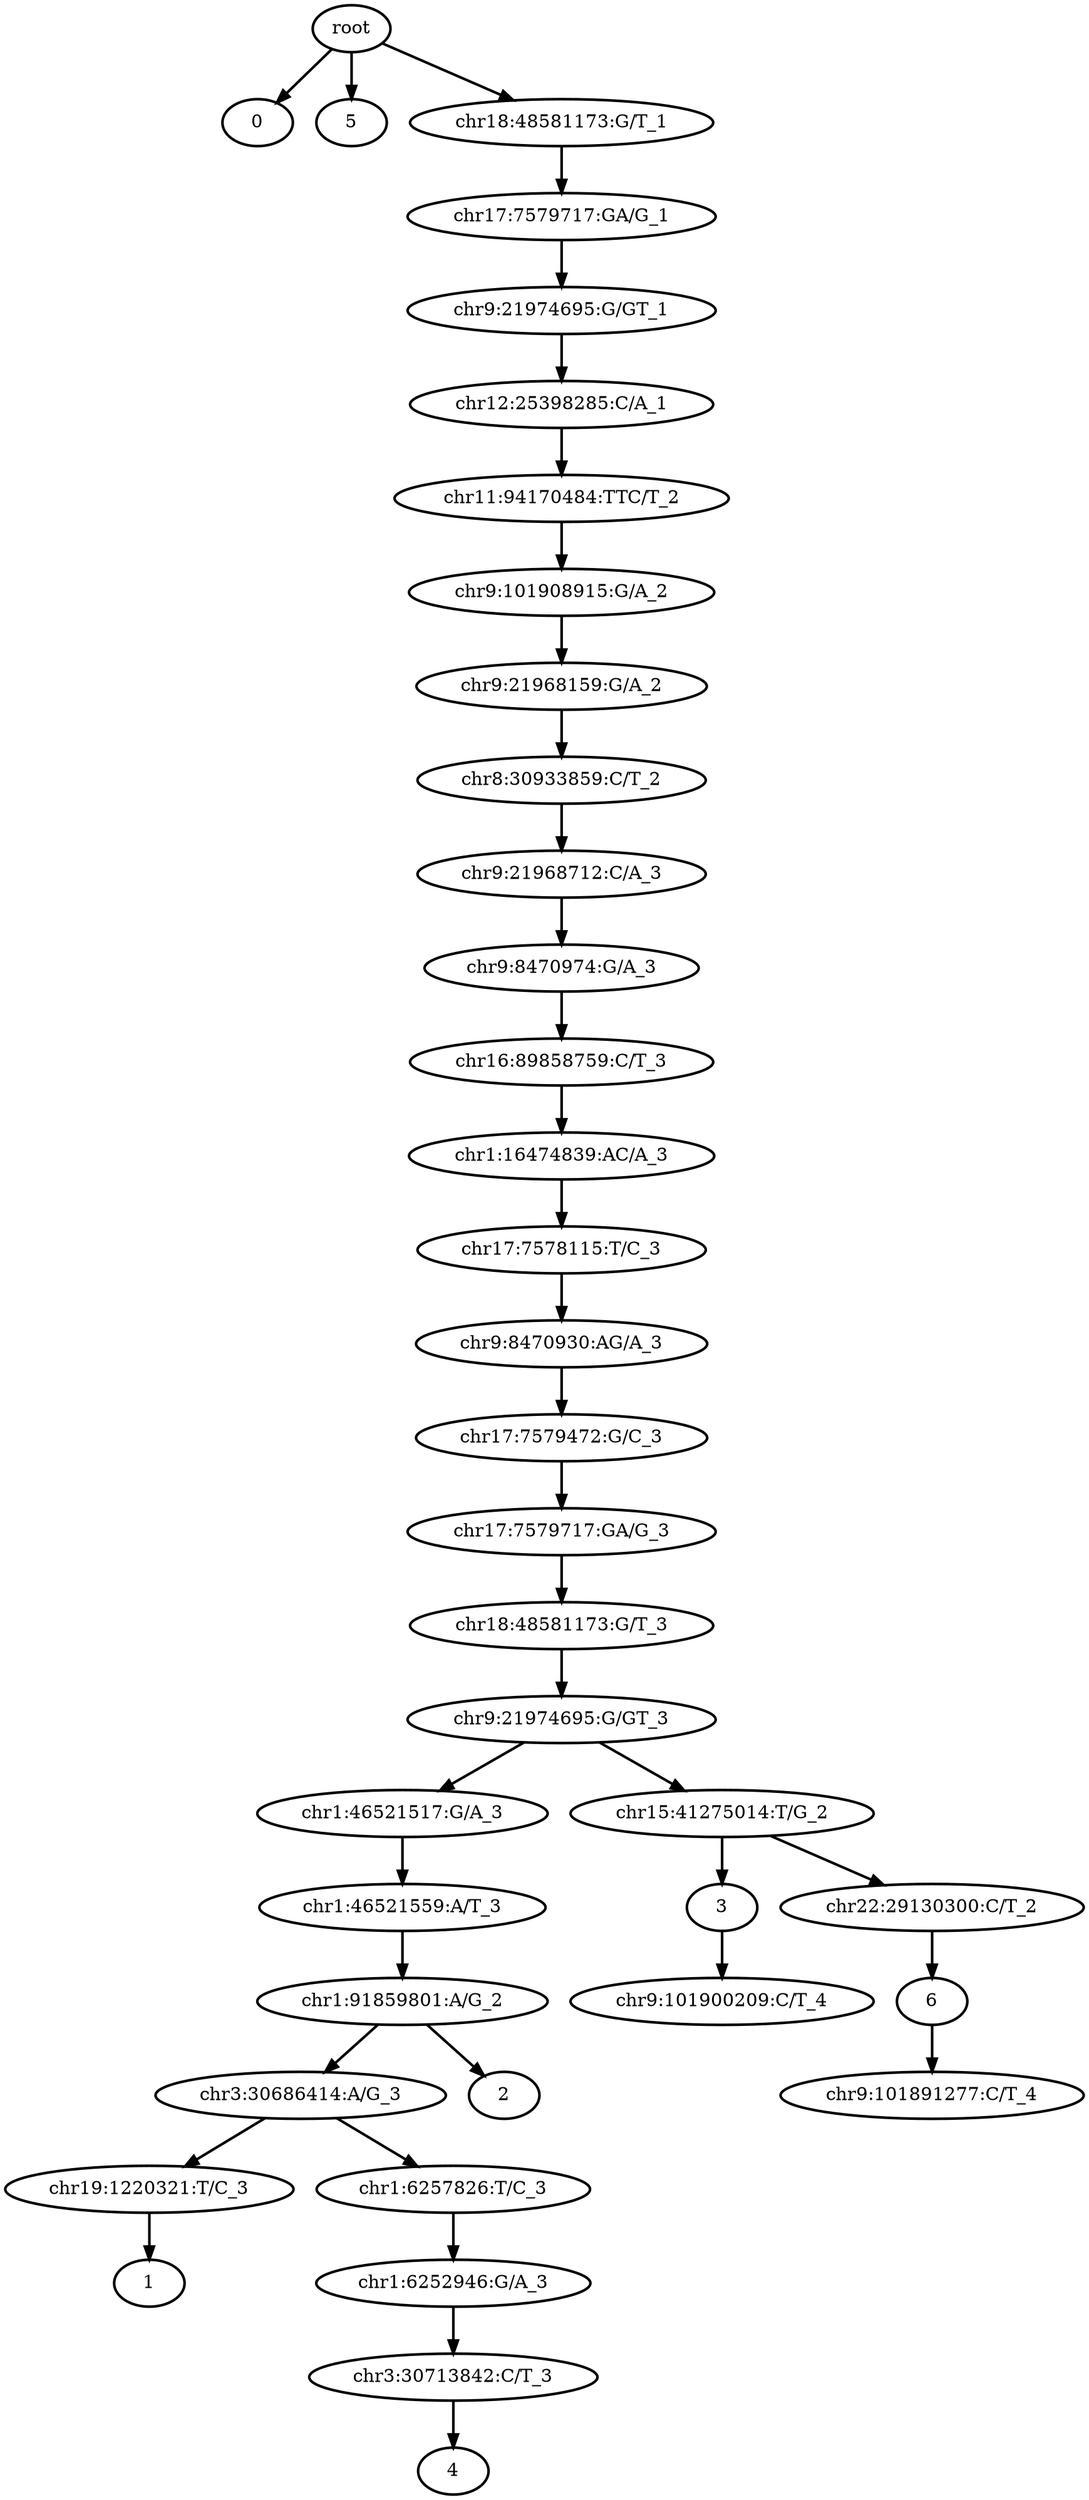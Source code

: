 digraph N {
	overlap="false"
	rankdir="TB"
	0 [label="root", style="bold"];
	1 [label="0", style="bold"];
	2 [label="chr1:46521517:G/A_3", style="bold"];
	3 [label="chr1:46521559:A/T_3", style="bold"];
	4 [label="chr1:91859801:A/G_2", style="bold"];
	5 [label="chr3:30686414:A/G_3", style="bold"];
	6 [label="chr19:1220321:T/C_3", style="bold"];
	7 [label="1", style="bold"];
	8 [label="2", style="bold"];
	9 [label="chr15:41275014:T/G_2", style="bold"];
	10 [label="3", style="bold"];
	11 [label="chr1:6257826:T/C_3", style="bold"];
	12 [label="chr1:6252946:G/A_3", style="bold"];
	13 [label="chr3:30713842:C/T_3", style="bold"];
	14 [label="4", style="bold"];
	15 [label="5", style="bold"];
	16 [label="chr22:29130300:C/T_2", style="bold"];
	17 [label="6", style="bold"];
	18 [label="chr9:101900209:C/T_4", style="bold"];
	19 [label="chr9:101891277:C/T_4", style="bold"];
	20 [label="chr11:94170484:TTC/T_2", style="bold"];
	21 [label="chr9:101908915:G/A_2", style="bold"];
	22 [label="chr9:21968159:G/A_2", style="bold"];
	23 [label="chr8:30933859:C/T_2", style="bold"];
	24 [label="chr9:21968712:C/A_3", style="bold"];
	25 [label="chr9:8470974:G/A_3", style="bold"];
	26 [label="chr16:89858759:C/T_3", style="bold"];
	27 [label="chr1:16474839:AC/A_3", style="bold"];
	28 [label="chr17:7578115:T/C_3", style="bold"];
	29 [label="chr9:8470930:AG/A_3", style="bold"];
	30 [label="chr17:7579472:G/C_3", style="bold"];
	31 [label="chr17:7579717:GA/G_3", style="bold"];
	32 [label="chr18:48581173:G/T_3", style="bold"];
	33 [label="chr9:21974695:G/GT_3", style="bold"];
	34 [label="chr18:48581173:G/T_1", style="bold"];
	35 [label="chr17:7579717:GA/G_1", style="bold"];
	36 [label="chr9:21974695:G/GT_1", style="bold"];
	37 [label="chr12:25398285:C/A_1", style="bold"];
	0 -> 1 [style="bold"];
	0 -> 15 [style="bold"];
	0 -> 34 [style="bold"];
	2 -> 3 [style="bold"];
	3 -> 4 [style="bold"];
	4 -> 5 [style="bold"];
	4 -> 8 [style="bold"];
	5 -> 6 [style="bold"];
	5 -> 11 [style="bold"];
	6 -> 7 [style="bold"];
	9 -> 16 [style="bold"];
	9 -> 10 [style="bold"];
	10 -> 18 [style="bold"];
	11 -> 12 [style="bold"];
	12 -> 13 [style="bold"];
	13 -> 14 [style="bold"];
	16 -> 17 [style="bold"];
	17 -> 19 [style="bold"];
	20 -> 21 [style="bold"];
	21 -> 22 [style="bold"];
	22 -> 23 [style="bold"];
	23 -> 24 [style="bold"];
	24 -> 25 [style="bold"];
	25 -> 26 [style="bold"];
	26 -> 27 [style="bold"];
	27 -> 28 [style="bold"];
	28 -> 29 [style="bold"];
	29 -> 30 [style="bold"];
	30 -> 31 [style="bold"];
	31 -> 32 [style="bold"];
	32 -> 33 [style="bold"];
	33 -> 2 [style="bold"];
	33 -> 9 [style="bold"];
	34 -> 35 [style="bold"];
	35 -> 36 [style="bold"];
	36 -> 37 [style="bold"];
	37 -> 20 [style="bold"];
}